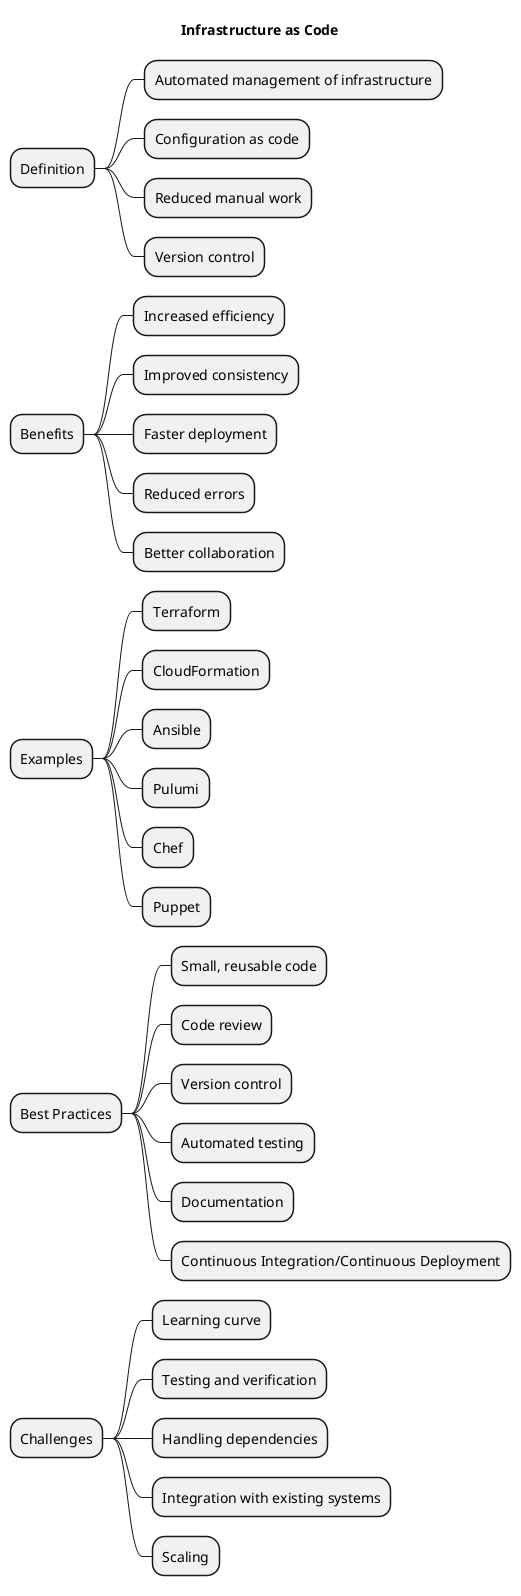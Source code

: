 @startmindmap
title Infrastructure as Code

* Definition
** Automated management of infrastructure
** Configuration as code
** Reduced manual work
** Version control
* Benefits
** Increased efficiency
** Improved consistency
** Faster deployment
** Reduced errors
** Better collaboration
* Examples
** Terraform
** CloudFormation
** Ansible
** Pulumi
** Chef
** Puppet
* Best Practices
** Small, reusable code
** Code review
** Version control
** Automated testing
** Documentation
** Continuous Integration/Continuous Deployment
* Challenges
** Learning curve
** Testing and verification
** Handling dependencies
** Integration with existing systems
** Scaling
@endmindmap